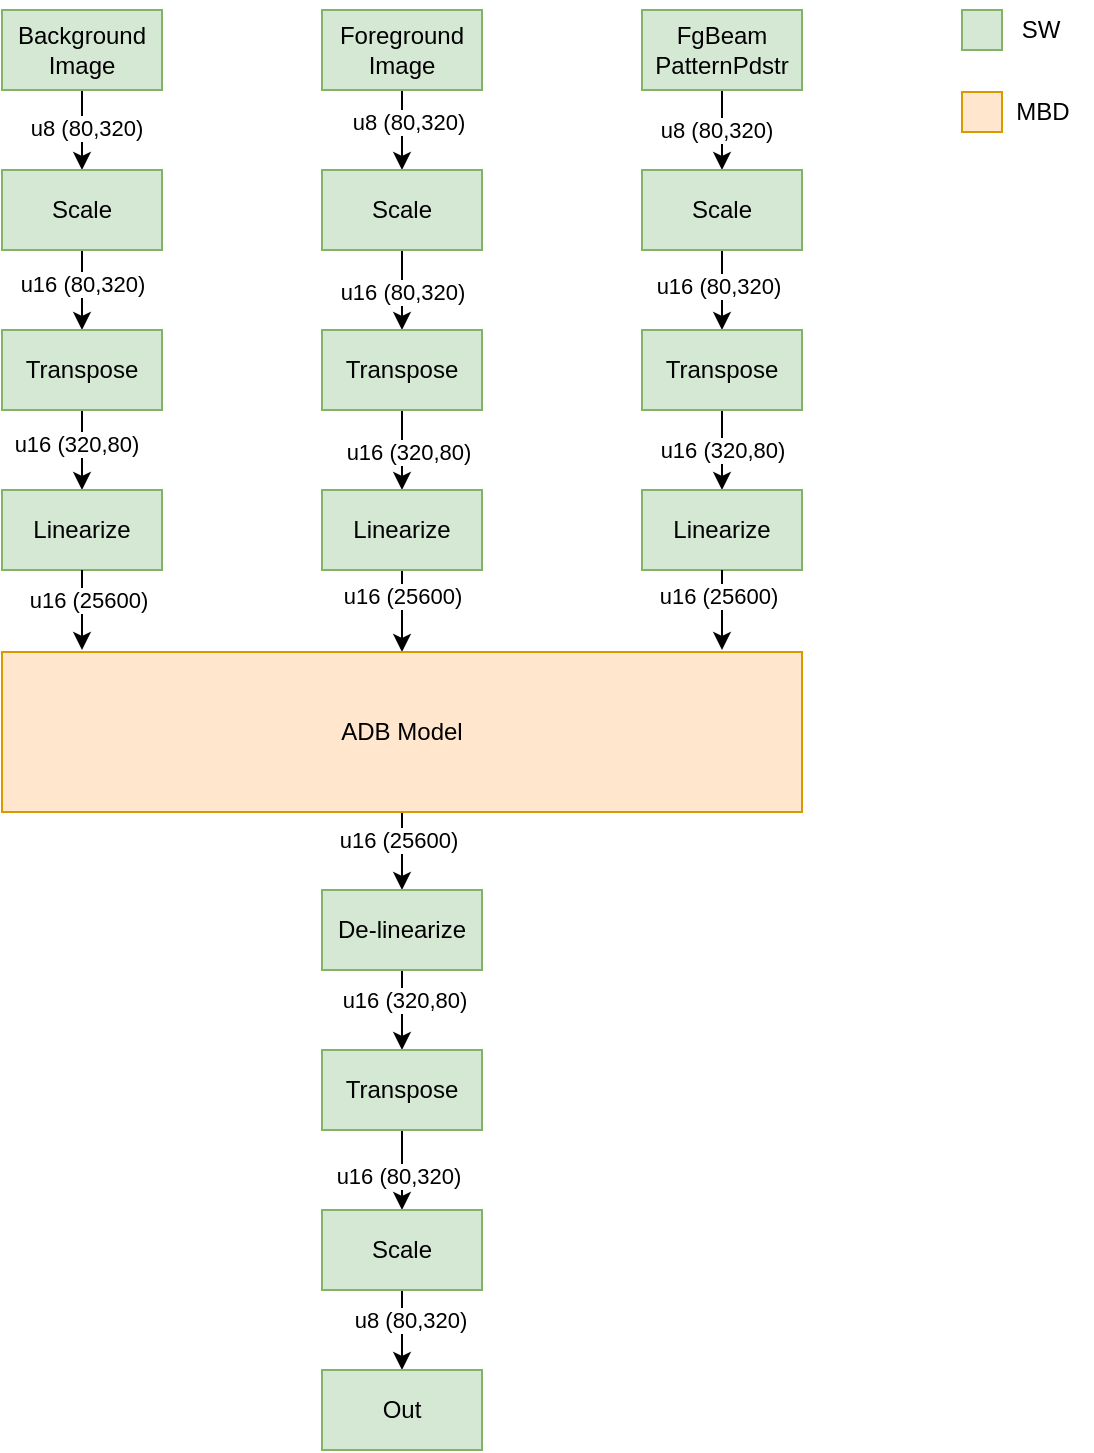 <mxfile version="26.2.9">
  <diagram name="Page-1" id="_5hTid9WKxWVf--3Pm5l">
    <mxGraphModel dx="1366" dy="791" grid="1" gridSize="10" guides="1" tooltips="1" connect="1" arrows="1" fold="1" page="1" pageScale="1" pageWidth="850" pageHeight="1100" math="0" shadow="0">
      <root>
        <mxCell id="0" />
        <mxCell id="1" parent="0" />
        <mxCell id="-ueJ-rn1FIGGCWriRNwZ-8" value="" style="edgeStyle=orthogonalEdgeStyle;rounded=0;orthogonalLoop=1;jettySize=auto;html=1;" edge="1" parent="1" source="-ueJ-rn1FIGGCWriRNwZ-1" target="-ueJ-rn1FIGGCWriRNwZ-4">
          <mxGeometry relative="1" as="geometry" />
        </mxCell>
        <mxCell id="-ueJ-rn1FIGGCWriRNwZ-11" value="u8 (80,320)" style="edgeLabel;html=1;align=center;verticalAlign=middle;resizable=0;points=[];" vertex="1" connectable="0" parent="-ueJ-rn1FIGGCWriRNwZ-8">
          <mxGeometry x="-0.2" y="3" relative="1" as="geometry">
            <mxPoint as="offset" />
          </mxGeometry>
        </mxCell>
        <mxCell id="-ueJ-rn1FIGGCWriRNwZ-1" value="Foreground&lt;div&gt;Image&lt;/div&gt;" style="rounded=0;whiteSpace=wrap;html=1;fillColor=#d5e8d4;strokeColor=#82b366;" vertex="1" parent="1">
          <mxGeometry x="360" y="160" width="80" height="40" as="geometry" />
        </mxCell>
        <mxCell id="-ueJ-rn1FIGGCWriRNwZ-7" value="" style="edgeStyle=orthogonalEdgeStyle;rounded=0;orthogonalLoop=1;jettySize=auto;html=1;" edge="1" parent="1" source="-ueJ-rn1FIGGCWriRNwZ-2" target="-ueJ-rn1FIGGCWriRNwZ-5">
          <mxGeometry relative="1" as="geometry" />
        </mxCell>
        <mxCell id="-ueJ-rn1FIGGCWriRNwZ-10" value="u8 (80,320)" style="edgeLabel;html=1;align=center;verticalAlign=middle;resizable=0;points=[];" vertex="1" connectable="0" parent="-ueJ-rn1FIGGCWriRNwZ-7">
          <mxGeometry x="-0.05" y="2" relative="1" as="geometry">
            <mxPoint as="offset" />
          </mxGeometry>
        </mxCell>
        <mxCell id="-ueJ-rn1FIGGCWriRNwZ-2" value="Background&lt;div&gt;Image&lt;/div&gt;" style="rounded=0;whiteSpace=wrap;html=1;fillColor=#d5e8d4;strokeColor=#82b366;" vertex="1" parent="1">
          <mxGeometry x="200" y="160" width="80" height="40" as="geometry" />
        </mxCell>
        <mxCell id="-ueJ-rn1FIGGCWriRNwZ-9" value="" style="edgeStyle=orthogonalEdgeStyle;rounded=0;orthogonalLoop=1;jettySize=auto;html=1;" edge="1" parent="1" source="-ueJ-rn1FIGGCWriRNwZ-3" target="-ueJ-rn1FIGGCWriRNwZ-6">
          <mxGeometry relative="1" as="geometry" />
        </mxCell>
        <mxCell id="-ueJ-rn1FIGGCWriRNwZ-12" value="u8 (80,320)" style="edgeLabel;html=1;align=center;verticalAlign=middle;resizable=0;points=[];" vertex="1" connectable="0" parent="-ueJ-rn1FIGGCWriRNwZ-9">
          <mxGeometry y="-3" relative="1" as="geometry">
            <mxPoint as="offset" />
          </mxGeometry>
        </mxCell>
        <mxCell id="-ueJ-rn1FIGGCWriRNwZ-3" value="FgBeam&lt;div&gt;PatternPdstr&lt;/div&gt;" style="rounded=0;whiteSpace=wrap;html=1;fillColor=#d5e8d4;strokeColor=#82b366;" vertex="1" parent="1">
          <mxGeometry x="520" y="160" width="80" height="40" as="geometry" />
        </mxCell>
        <mxCell id="-ueJ-rn1FIGGCWriRNwZ-23" value="" style="edgeStyle=orthogonalEdgeStyle;rounded=0;orthogonalLoop=1;jettySize=auto;html=1;" edge="1" parent="1" source="-ueJ-rn1FIGGCWriRNwZ-4" target="-ueJ-rn1FIGGCWriRNwZ-19">
          <mxGeometry relative="1" as="geometry" />
        </mxCell>
        <mxCell id="-ueJ-rn1FIGGCWriRNwZ-29" value="u16 (80,320)" style="edgeLabel;html=1;align=center;verticalAlign=middle;resizable=0;points=[];" vertex="1" connectable="0" parent="-ueJ-rn1FIGGCWriRNwZ-23">
          <mxGeometry x="0.05" y="-4" relative="1" as="geometry">
            <mxPoint x="4" as="offset" />
          </mxGeometry>
        </mxCell>
        <mxCell id="-ueJ-rn1FIGGCWriRNwZ-4" value="Scale" style="rounded=0;whiteSpace=wrap;html=1;fillColor=#d5e8d4;strokeColor=#82b366;" vertex="1" parent="1">
          <mxGeometry x="360" y="240" width="80" height="40" as="geometry" />
        </mxCell>
        <mxCell id="-ueJ-rn1FIGGCWriRNwZ-22" value="" style="edgeStyle=orthogonalEdgeStyle;rounded=0;orthogonalLoop=1;jettySize=auto;html=1;" edge="1" parent="1" source="-ueJ-rn1FIGGCWriRNwZ-5" target="-ueJ-rn1FIGGCWriRNwZ-20">
          <mxGeometry relative="1" as="geometry" />
        </mxCell>
        <mxCell id="-ueJ-rn1FIGGCWriRNwZ-28" value="u16 (80,320)" style="edgeLabel;html=1;align=center;verticalAlign=middle;resizable=0;points=[];" vertex="1" connectable="0" parent="-ueJ-rn1FIGGCWriRNwZ-22">
          <mxGeometry x="-0.15" relative="1" as="geometry">
            <mxPoint as="offset" />
          </mxGeometry>
        </mxCell>
        <mxCell id="-ueJ-rn1FIGGCWriRNwZ-5" value="Scale" style="rounded=0;whiteSpace=wrap;html=1;fillColor=#d5e8d4;strokeColor=#82b366;" vertex="1" parent="1">
          <mxGeometry x="200" y="240" width="80" height="40" as="geometry" />
        </mxCell>
        <mxCell id="-ueJ-rn1FIGGCWriRNwZ-27" value="" style="edgeStyle=orthogonalEdgeStyle;rounded=0;orthogonalLoop=1;jettySize=auto;html=1;" edge="1" parent="1" source="-ueJ-rn1FIGGCWriRNwZ-6" target="-ueJ-rn1FIGGCWriRNwZ-21">
          <mxGeometry relative="1" as="geometry" />
        </mxCell>
        <mxCell id="-ueJ-rn1FIGGCWriRNwZ-30" value="u16 (80,320)" style="edgeLabel;html=1;align=center;verticalAlign=middle;resizable=0;points=[];" vertex="1" connectable="0" parent="-ueJ-rn1FIGGCWriRNwZ-27">
          <mxGeometry x="-0.1" y="-2" relative="1" as="geometry">
            <mxPoint as="offset" />
          </mxGeometry>
        </mxCell>
        <mxCell id="-ueJ-rn1FIGGCWriRNwZ-6" value="Scale" style="rounded=0;whiteSpace=wrap;html=1;fillColor=#d5e8d4;strokeColor=#82b366;" vertex="1" parent="1">
          <mxGeometry x="520" y="240" width="80" height="40" as="geometry" />
        </mxCell>
        <mxCell id="-ueJ-rn1FIGGCWriRNwZ-35" value="" style="edgeStyle=orthogonalEdgeStyle;rounded=0;orthogonalLoop=1;jettySize=auto;html=1;" edge="1" parent="1" source="-ueJ-rn1FIGGCWriRNwZ-19" target="-ueJ-rn1FIGGCWriRNwZ-31">
          <mxGeometry relative="1" as="geometry" />
        </mxCell>
        <mxCell id="-ueJ-rn1FIGGCWriRNwZ-39" value="u16 (320,80)" style="edgeLabel;html=1;align=center;verticalAlign=middle;resizable=0;points=[];" vertex="1" connectable="0" parent="-ueJ-rn1FIGGCWriRNwZ-35">
          <mxGeometry x="0.05" y="3" relative="1" as="geometry">
            <mxPoint as="offset" />
          </mxGeometry>
        </mxCell>
        <mxCell id="-ueJ-rn1FIGGCWriRNwZ-19" value="Transpose" style="rounded=0;whiteSpace=wrap;html=1;fillColor=#d5e8d4;strokeColor=#82b366;" vertex="1" parent="1">
          <mxGeometry x="360" y="320" width="80" height="40" as="geometry" />
        </mxCell>
        <mxCell id="-ueJ-rn1FIGGCWriRNwZ-34" value="" style="edgeStyle=orthogonalEdgeStyle;rounded=0;orthogonalLoop=1;jettySize=auto;html=1;" edge="1" parent="1" source="-ueJ-rn1FIGGCWriRNwZ-20" target="-ueJ-rn1FIGGCWriRNwZ-32">
          <mxGeometry relative="1" as="geometry" />
        </mxCell>
        <mxCell id="-ueJ-rn1FIGGCWriRNwZ-38" value="u16 (320,80)" style="edgeLabel;html=1;align=center;verticalAlign=middle;resizable=0;points=[];" vertex="1" connectable="0" parent="-ueJ-rn1FIGGCWriRNwZ-34">
          <mxGeometry x="-0.15" y="-3" relative="1" as="geometry">
            <mxPoint as="offset" />
          </mxGeometry>
        </mxCell>
        <mxCell id="-ueJ-rn1FIGGCWriRNwZ-20" value="Transpose" style="rounded=0;whiteSpace=wrap;html=1;fillColor=#d5e8d4;strokeColor=#82b366;" vertex="1" parent="1">
          <mxGeometry x="200" y="320" width="80" height="40" as="geometry" />
        </mxCell>
        <mxCell id="-ueJ-rn1FIGGCWriRNwZ-37" value="" style="edgeStyle=orthogonalEdgeStyle;rounded=0;orthogonalLoop=1;jettySize=auto;html=1;" edge="1" parent="1" source="-ueJ-rn1FIGGCWriRNwZ-21" target="-ueJ-rn1FIGGCWriRNwZ-33">
          <mxGeometry relative="1" as="geometry" />
        </mxCell>
        <mxCell id="-ueJ-rn1FIGGCWriRNwZ-40" value="u16 (320,80)" style="edgeLabel;html=1;align=center;verticalAlign=middle;resizable=0;points=[];" vertex="1" connectable="0" parent="-ueJ-rn1FIGGCWriRNwZ-37">
          <mxGeometry x="-0.3" y="-4" relative="1" as="geometry">
            <mxPoint x="4" y="6" as="offset" />
          </mxGeometry>
        </mxCell>
        <mxCell id="-ueJ-rn1FIGGCWriRNwZ-21" value="Transpose" style="rounded=0;whiteSpace=wrap;html=1;fillColor=#d5e8d4;strokeColor=#82b366;" vertex="1" parent="1">
          <mxGeometry x="520" y="320" width="80" height="40" as="geometry" />
        </mxCell>
        <mxCell id="-ueJ-rn1FIGGCWriRNwZ-43" value="" style="edgeStyle=orthogonalEdgeStyle;rounded=0;orthogonalLoop=1;jettySize=auto;html=1;" edge="1" parent="1" source="-ueJ-rn1FIGGCWriRNwZ-31" target="-ueJ-rn1FIGGCWriRNwZ-41">
          <mxGeometry relative="1" as="geometry" />
        </mxCell>
        <mxCell id="-ueJ-rn1FIGGCWriRNwZ-49" value="u16 (25600)" style="edgeLabel;html=1;align=center;verticalAlign=middle;resizable=0;points=[];" vertex="1" connectable="0" parent="-ueJ-rn1FIGGCWriRNwZ-43">
          <mxGeometry x="-0.366" relative="1" as="geometry">
            <mxPoint as="offset" />
          </mxGeometry>
        </mxCell>
        <mxCell id="-ueJ-rn1FIGGCWriRNwZ-31" value="Linearize" style="rounded=0;whiteSpace=wrap;html=1;fillColor=#d5e8d4;strokeColor=#82b366;" vertex="1" parent="1">
          <mxGeometry x="360" y="400" width="80" height="40" as="geometry" />
        </mxCell>
        <mxCell id="-ueJ-rn1FIGGCWriRNwZ-32" value="Linearize" style="rounded=0;whiteSpace=wrap;html=1;fillColor=#d5e8d4;strokeColor=#82b366;" vertex="1" parent="1">
          <mxGeometry x="200" y="400" width="80" height="40" as="geometry" />
        </mxCell>
        <mxCell id="-ueJ-rn1FIGGCWriRNwZ-33" value="Linearize" style="rounded=0;whiteSpace=wrap;html=1;fillColor=#d5e8d4;strokeColor=#82b366;" vertex="1" parent="1">
          <mxGeometry x="520" y="400" width="80" height="40" as="geometry" />
        </mxCell>
        <mxCell id="-ueJ-rn1FIGGCWriRNwZ-52" value="" style="edgeStyle=orthogonalEdgeStyle;rounded=0;orthogonalLoop=1;jettySize=auto;html=1;" edge="1" parent="1" source="-ueJ-rn1FIGGCWriRNwZ-41" target="-ueJ-rn1FIGGCWriRNwZ-51">
          <mxGeometry relative="1" as="geometry" />
        </mxCell>
        <mxCell id="-ueJ-rn1FIGGCWriRNwZ-60" value="u16 (25600)" style="edgeLabel;html=1;align=center;verticalAlign=middle;resizable=0;points=[];" vertex="1" connectable="0" parent="-ueJ-rn1FIGGCWriRNwZ-52">
          <mxGeometry x="-0.317" y="-2" relative="1" as="geometry">
            <mxPoint as="offset" />
          </mxGeometry>
        </mxCell>
        <mxCell id="-ueJ-rn1FIGGCWriRNwZ-41" value="ADB Model" style="rounded=0;whiteSpace=wrap;html=1;fillColor=#ffe6cc;strokeColor=#d79b00;" vertex="1" parent="1">
          <mxGeometry x="200" y="481" width="400" height="80" as="geometry" />
        </mxCell>
        <mxCell id="-ueJ-rn1FIGGCWriRNwZ-45" style="edgeStyle=orthogonalEdgeStyle;rounded=0;orthogonalLoop=1;jettySize=auto;html=1;" edge="1" parent="1" source="-ueJ-rn1FIGGCWriRNwZ-33">
          <mxGeometry relative="1" as="geometry">
            <mxPoint x="560" y="480" as="targetPoint" />
          </mxGeometry>
        </mxCell>
        <mxCell id="-ueJ-rn1FIGGCWriRNwZ-50" value="u16 (25600)" style="edgeLabel;html=1;align=center;verticalAlign=middle;resizable=0;points=[];" vertex="1" connectable="0" parent="-ueJ-rn1FIGGCWriRNwZ-45">
          <mxGeometry x="-0.358" y="-2" relative="1" as="geometry">
            <mxPoint as="offset" />
          </mxGeometry>
        </mxCell>
        <mxCell id="-ueJ-rn1FIGGCWriRNwZ-47" style="edgeStyle=orthogonalEdgeStyle;rounded=0;orthogonalLoop=1;jettySize=auto;html=1;" edge="1" parent="1" source="-ueJ-rn1FIGGCWriRNwZ-32">
          <mxGeometry relative="1" as="geometry">
            <mxPoint x="240" y="480" as="targetPoint" />
          </mxGeometry>
        </mxCell>
        <mxCell id="-ueJ-rn1FIGGCWriRNwZ-48" value="u16 (25600)" style="edgeLabel;html=1;align=center;verticalAlign=middle;resizable=0;points=[];" vertex="1" connectable="0" parent="-ueJ-rn1FIGGCWriRNwZ-47">
          <mxGeometry x="-0.259" y="3" relative="1" as="geometry">
            <mxPoint as="offset" />
          </mxGeometry>
        </mxCell>
        <mxCell id="-ueJ-rn1FIGGCWriRNwZ-57" value="" style="edgeStyle=orthogonalEdgeStyle;rounded=0;orthogonalLoop=1;jettySize=auto;html=1;" edge="1" parent="1" source="-ueJ-rn1FIGGCWriRNwZ-51" target="-ueJ-rn1FIGGCWriRNwZ-54">
          <mxGeometry relative="1" as="geometry" />
        </mxCell>
        <mxCell id="-ueJ-rn1FIGGCWriRNwZ-61" value="u16 (320,80)" style="edgeLabel;html=1;align=center;verticalAlign=middle;resizable=0;points=[];" vertex="1" connectable="0" parent="-ueJ-rn1FIGGCWriRNwZ-57">
          <mxGeometry x="-0.25" y="1" relative="1" as="geometry">
            <mxPoint as="offset" />
          </mxGeometry>
        </mxCell>
        <mxCell id="-ueJ-rn1FIGGCWriRNwZ-51" value="De-linearize" style="rounded=0;whiteSpace=wrap;html=1;fillColor=#d5e8d4;strokeColor=#82b366;" vertex="1" parent="1">
          <mxGeometry x="360" y="600" width="80" height="40" as="geometry" />
        </mxCell>
        <mxCell id="-ueJ-rn1FIGGCWriRNwZ-58" value="" style="edgeStyle=orthogonalEdgeStyle;rounded=0;orthogonalLoop=1;jettySize=auto;html=1;" edge="1" parent="1" source="-ueJ-rn1FIGGCWriRNwZ-54" target="-ueJ-rn1FIGGCWriRNwZ-55">
          <mxGeometry relative="1" as="geometry" />
        </mxCell>
        <mxCell id="-ueJ-rn1FIGGCWriRNwZ-62" value="u16 (80,320)" style="edgeLabel;html=1;align=center;verticalAlign=middle;resizable=0;points=[];" vertex="1" connectable="0" parent="-ueJ-rn1FIGGCWriRNwZ-58">
          <mxGeometry x="0.15" y="-2" relative="1" as="geometry">
            <mxPoint as="offset" />
          </mxGeometry>
        </mxCell>
        <mxCell id="-ueJ-rn1FIGGCWriRNwZ-54" value="Transpose" style="rounded=0;whiteSpace=wrap;html=1;fillColor=#d5e8d4;strokeColor=#82b366;" vertex="1" parent="1">
          <mxGeometry x="360" y="680" width="80" height="40" as="geometry" />
        </mxCell>
        <mxCell id="-ueJ-rn1FIGGCWriRNwZ-59" value="" style="edgeStyle=orthogonalEdgeStyle;rounded=0;orthogonalLoop=1;jettySize=auto;html=1;" edge="1" parent="1" source="-ueJ-rn1FIGGCWriRNwZ-55" target="-ueJ-rn1FIGGCWriRNwZ-56">
          <mxGeometry relative="1" as="geometry" />
        </mxCell>
        <mxCell id="-ueJ-rn1FIGGCWriRNwZ-63" value="u8 (80,320)" style="edgeLabel;html=1;align=center;verticalAlign=middle;resizable=0;points=[];" vertex="1" connectable="0" parent="-ueJ-rn1FIGGCWriRNwZ-59">
          <mxGeometry x="-0.25" y="4" relative="1" as="geometry">
            <mxPoint as="offset" />
          </mxGeometry>
        </mxCell>
        <mxCell id="-ueJ-rn1FIGGCWriRNwZ-55" value="Scale" style="rounded=0;whiteSpace=wrap;html=1;fillColor=#d5e8d4;strokeColor=#82b366;" vertex="1" parent="1">
          <mxGeometry x="360" y="760" width="80" height="40" as="geometry" />
        </mxCell>
        <mxCell id="-ueJ-rn1FIGGCWriRNwZ-56" value="Out" style="rounded=0;whiteSpace=wrap;html=1;fillColor=#d5e8d4;strokeColor=#82b366;" vertex="1" parent="1">
          <mxGeometry x="360" y="840" width="80" height="40" as="geometry" />
        </mxCell>
        <mxCell id="-ueJ-rn1FIGGCWriRNwZ-64" value="" style="rounded=0;whiteSpace=wrap;html=1;fillColor=#d5e8d4;strokeColor=#82b366;" vertex="1" parent="1">
          <mxGeometry x="680" y="160" width="20" height="20" as="geometry" />
        </mxCell>
        <mxCell id="-ueJ-rn1FIGGCWriRNwZ-65" value="" style="rounded=0;whiteSpace=wrap;html=1;fillColor=#ffe6cc;strokeColor=#d79b00;" vertex="1" parent="1">
          <mxGeometry x="680" y="201" width="20" height="20" as="geometry" />
        </mxCell>
        <mxCell id="-ueJ-rn1FIGGCWriRNwZ-67" value="SW" style="text;html=1;align=center;verticalAlign=middle;resizable=0;points=[];autosize=1;strokeColor=none;fillColor=none;" vertex="1" parent="1">
          <mxGeometry x="699" y="155" width="40" height="30" as="geometry" />
        </mxCell>
        <mxCell id="-ueJ-rn1FIGGCWriRNwZ-68" value="MBD" style="text;html=1;align=center;verticalAlign=middle;resizable=0;points=[];autosize=1;strokeColor=none;fillColor=none;" vertex="1" parent="1">
          <mxGeometry x="695" y="196" width="50" height="30" as="geometry" />
        </mxCell>
      </root>
    </mxGraphModel>
  </diagram>
</mxfile>
